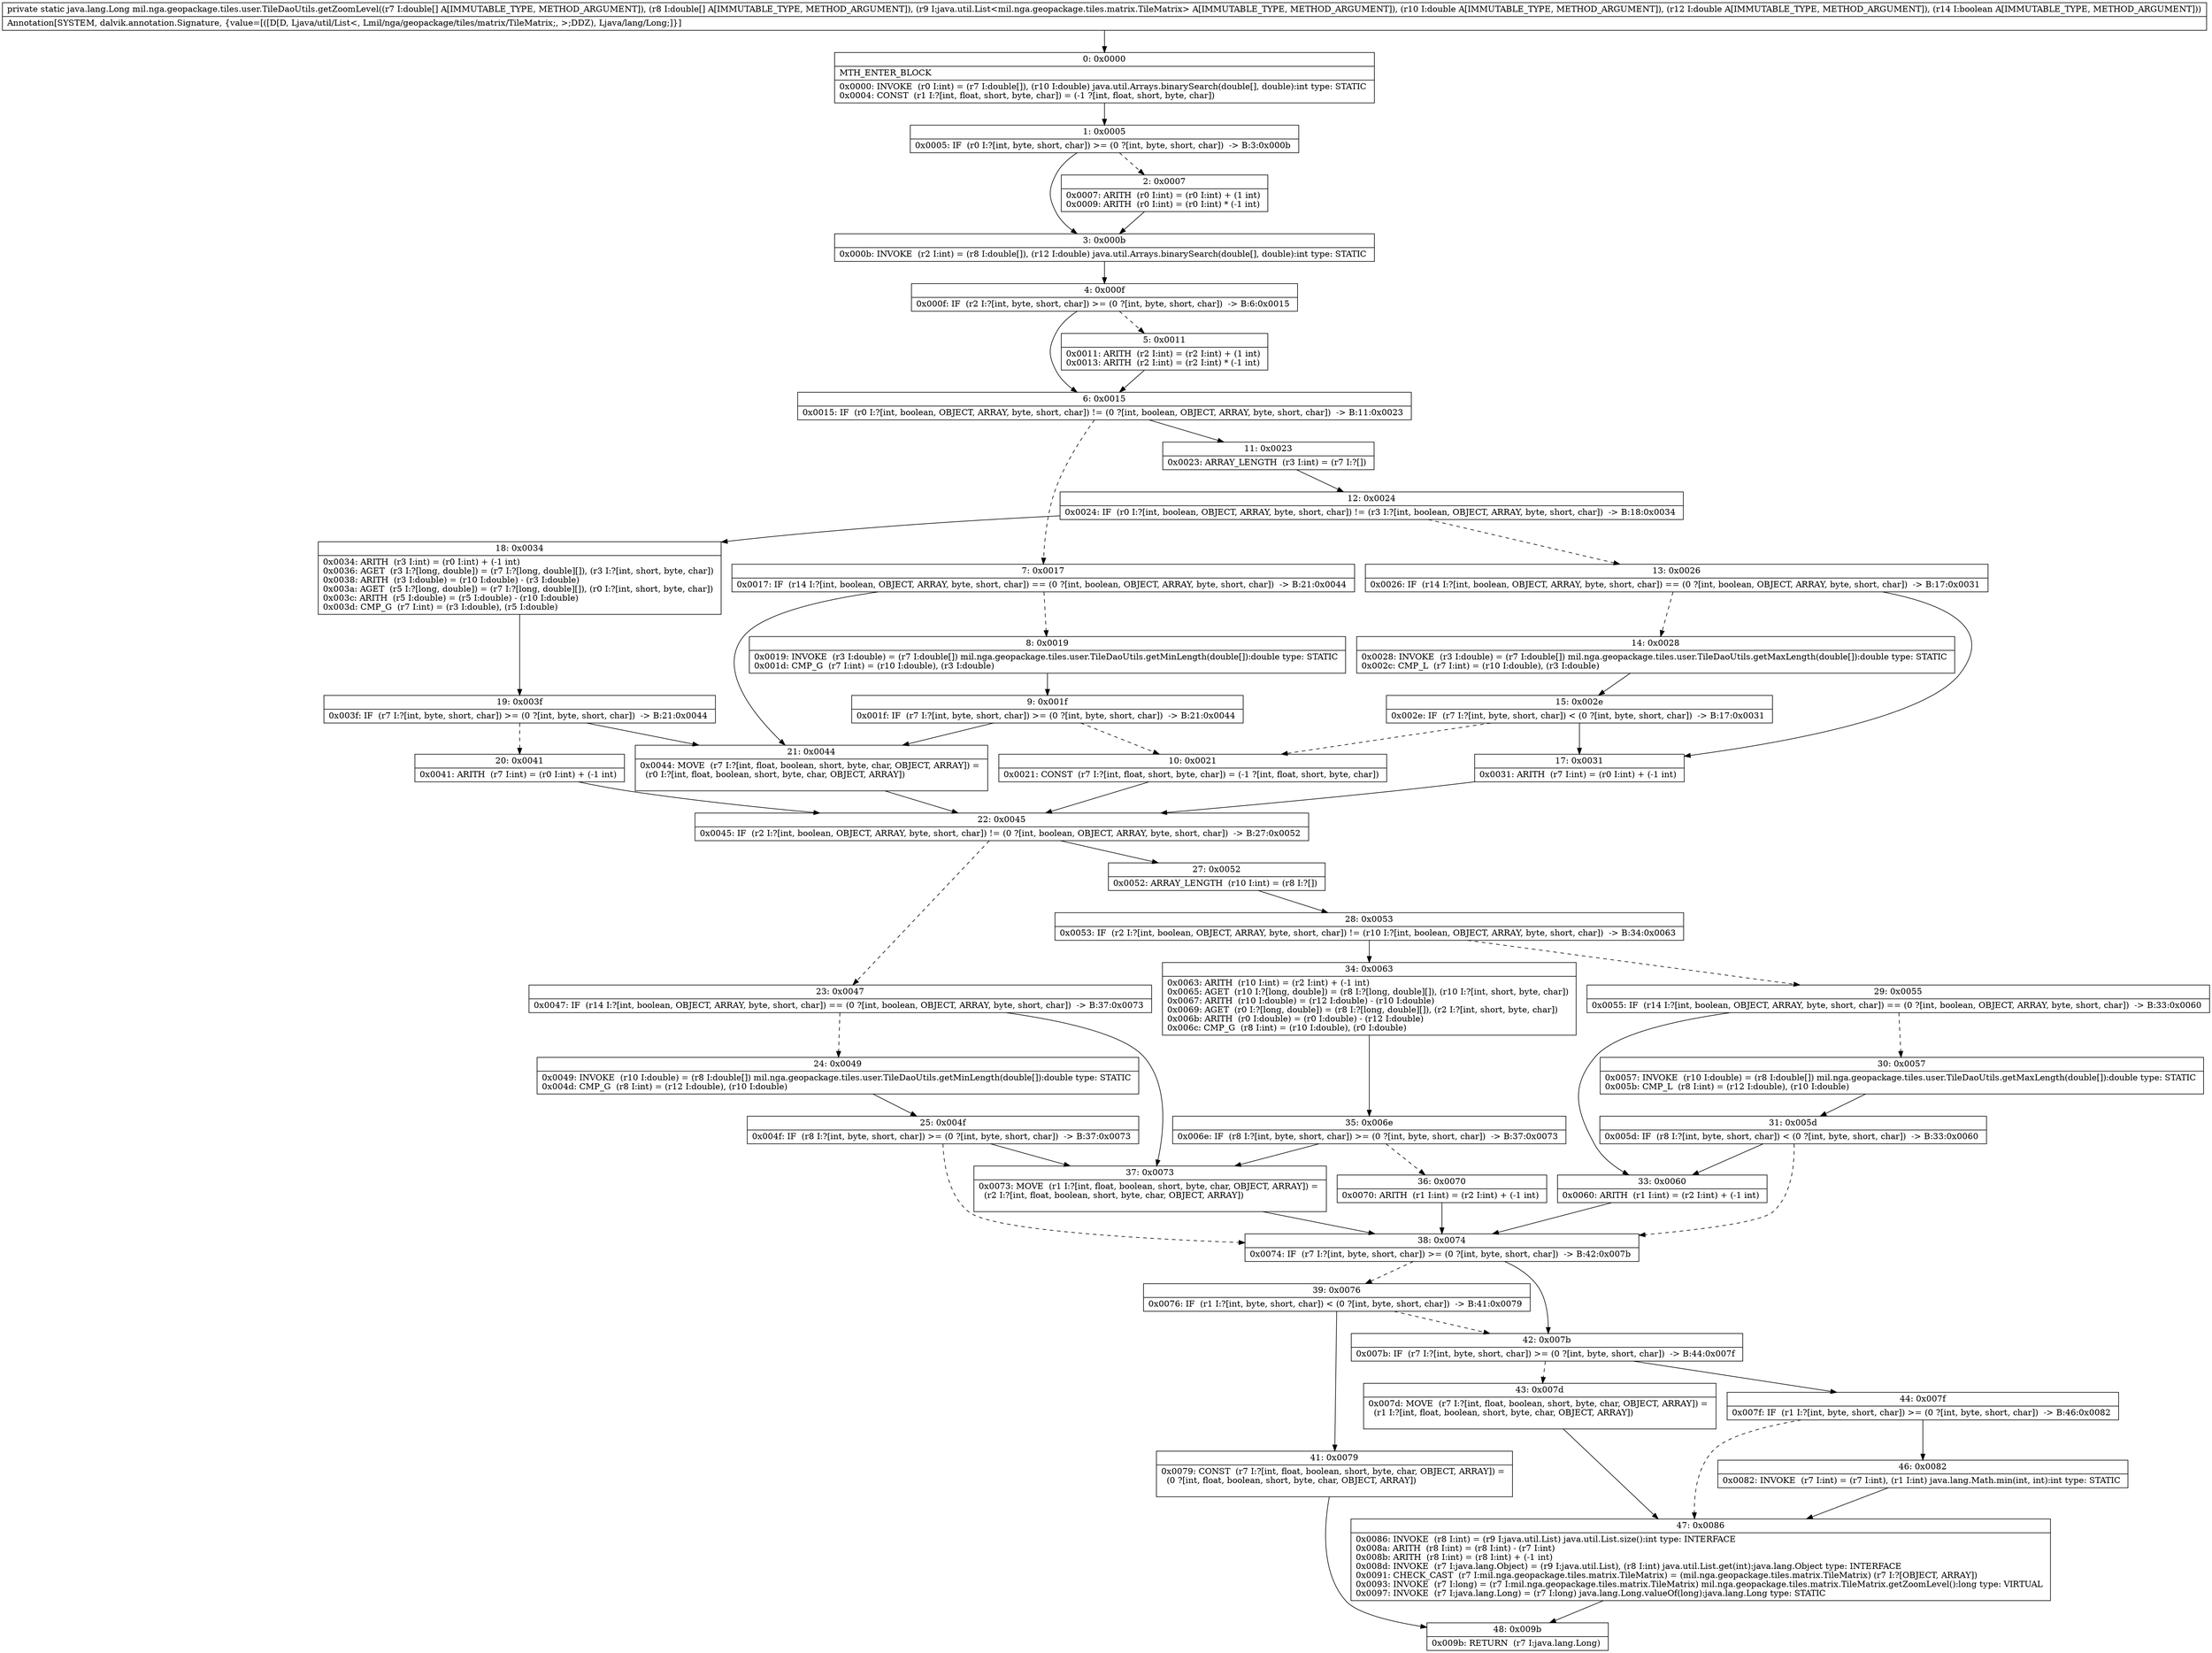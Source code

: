 digraph "CFG formil.nga.geopackage.tiles.user.TileDaoUtils.getZoomLevel([D[DLjava\/util\/List;DDZ)Ljava\/lang\/Long;" {
Node_0 [shape=record,label="{0\:\ 0x0000|MTH_ENTER_BLOCK\l|0x0000: INVOKE  (r0 I:int) = (r7 I:double[]), (r10 I:double) java.util.Arrays.binarySearch(double[], double):int type: STATIC \l0x0004: CONST  (r1 I:?[int, float, short, byte, char]) = (\-1 ?[int, float, short, byte, char]) \l}"];
Node_1 [shape=record,label="{1\:\ 0x0005|0x0005: IF  (r0 I:?[int, byte, short, char]) \>= (0 ?[int, byte, short, char])  \-\> B:3:0x000b \l}"];
Node_2 [shape=record,label="{2\:\ 0x0007|0x0007: ARITH  (r0 I:int) = (r0 I:int) + (1 int) \l0x0009: ARITH  (r0 I:int) = (r0 I:int) * (\-1 int) \l}"];
Node_3 [shape=record,label="{3\:\ 0x000b|0x000b: INVOKE  (r2 I:int) = (r8 I:double[]), (r12 I:double) java.util.Arrays.binarySearch(double[], double):int type: STATIC \l}"];
Node_4 [shape=record,label="{4\:\ 0x000f|0x000f: IF  (r2 I:?[int, byte, short, char]) \>= (0 ?[int, byte, short, char])  \-\> B:6:0x0015 \l}"];
Node_5 [shape=record,label="{5\:\ 0x0011|0x0011: ARITH  (r2 I:int) = (r2 I:int) + (1 int) \l0x0013: ARITH  (r2 I:int) = (r2 I:int) * (\-1 int) \l}"];
Node_6 [shape=record,label="{6\:\ 0x0015|0x0015: IF  (r0 I:?[int, boolean, OBJECT, ARRAY, byte, short, char]) != (0 ?[int, boolean, OBJECT, ARRAY, byte, short, char])  \-\> B:11:0x0023 \l}"];
Node_7 [shape=record,label="{7\:\ 0x0017|0x0017: IF  (r14 I:?[int, boolean, OBJECT, ARRAY, byte, short, char]) == (0 ?[int, boolean, OBJECT, ARRAY, byte, short, char])  \-\> B:21:0x0044 \l}"];
Node_8 [shape=record,label="{8\:\ 0x0019|0x0019: INVOKE  (r3 I:double) = (r7 I:double[]) mil.nga.geopackage.tiles.user.TileDaoUtils.getMinLength(double[]):double type: STATIC \l0x001d: CMP_G  (r7 I:int) = (r10 I:double), (r3 I:double) \l}"];
Node_9 [shape=record,label="{9\:\ 0x001f|0x001f: IF  (r7 I:?[int, byte, short, char]) \>= (0 ?[int, byte, short, char])  \-\> B:21:0x0044 \l}"];
Node_10 [shape=record,label="{10\:\ 0x0021|0x0021: CONST  (r7 I:?[int, float, short, byte, char]) = (\-1 ?[int, float, short, byte, char]) \l}"];
Node_11 [shape=record,label="{11\:\ 0x0023|0x0023: ARRAY_LENGTH  (r3 I:int) = (r7 I:?[]) \l}"];
Node_12 [shape=record,label="{12\:\ 0x0024|0x0024: IF  (r0 I:?[int, boolean, OBJECT, ARRAY, byte, short, char]) != (r3 I:?[int, boolean, OBJECT, ARRAY, byte, short, char])  \-\> B:18:0x0034 \l}"];
Node_13 [shape=record,label="{13\:\ 0x0026|0x0026: IF  (r14 I:?[int, boolean, OBJECT, ARRAY, byte, short, char]) == (0 ?[int, boolean, OBJECT, ARRAY, byte, short, char])  \-\> B:17:0x0031 \l}"];
Node_14 [shape=record,label="{14\:\ 0x0028|0x0028: INVOKE  (r3 I:double) = (r7 I:double[]) mil.nga.geopackage.tiles.user.TileDaoUtils.getMaxLength(double[]):double type: STATIC \l0x002c: CMP_L  (r7 I:int) = (r10 I:double), (r3 I:double) \l}"];
Node_15 [shape=record,label="{15\:\ 0x002e|0x002e: IF  (r7 I:?[int, byte, short, char]) \< (0 ?[int, byte, short, char])  \-\> B:17:0x0031 \l}"];
Node_17 [shape=record,label="{17\:\ 0x0031|0x0031: ARITH  (r7 I:int) = (r0 I:int) + (\-1 int) \l}"];
Node_18 [shape=record,label="{18\:\ 0x0034|0x0034: ARITH  (r3 I:int) = (r0 I:int) + (\-1 int) \l0x0036: AGET  (r3 I:?[long, double]) = (r7 I:?[long, double][]), (r3 I:?[int, short, byte, char]) \l0x0038: ARITH  (r3 I:double) = (r10 I:double) \- (r3 I:double) \l0x003a: AGET  (r5 I:?[long, double]) = (r7 I:?[long, double][]), (r0 I:?[int, short, byte, char]) \l0x003c: ARITH  (r5 I:double) = (r5 I:double) \- (r10 I:double) \l0x003d: CMP_G  (r7 I:int) = (r3 I:double), (r5 I:double) \l}"];
Node_19 [shape=record,label="{19\:\ 0x003f|0x003f: IF  (r7 I:?[int, byte, short, char]) \>= (0 ?[int, byte, short, char])  \-\> B:21:0x0044 \l}"];
Node_20 [shape=record,label="{20\:\ 0x0041|0x0041: ARITH  (r7 I:int) = (r0 I:int) + (\-1 int) \l}"];
Node_21 [shape=record,label="{21\:\ 0x0044|0x0044: MOVE  (r7 I:?[int, float, boolean, short, byte, char, OBJECT, ARRAY]) = \l  (r0 I:?[int, float, boolean, short, byte, char, OBJECT, ARRAY])\l \l}"];
Node_22 [shape=record,label="{22\:\ 0x0045|0x0045: IF  (r2 I:?[int, boolean, OBJECT, ARRAY, byte, short, char]) != (0 ?[int, boolean, OBJECT, ARRAY, byte, short, char])  \-\> B:27:0x0052 \l}"];
Node_23 [shape=record,label="{23\:\ 0x0047|0x0047: IF  (r14 I:?[int, boolean, OBJECT, ARRAY, byte, short, char]) == (0 ?[int, boolean, OBJECT, ARRAY, byte, short, char])  \-\> B:37:0x0073 \l}"];
Node_24 [shape=record,label="{24\:\ 0x0049|0x0049: INVOKE  (r10 I:double) = (r8 I:double[]) mil.nga.geopackage.tiles.user.TileDaoUtils.getMinLength(double[]):double type: STATIC \l0x004d: CMP_G  (r8 I:int) = (r12 I:double), (r10 I:double) \l}"];
Node_25 [shape=record,label="{25\:\ 0x004f|0x004f: IF  (r8 I:?[int, byte, short, char]) \>= (0 ?[int, byte, short, char])  \-\> B:37:0x0073 \l}"];
Node_27 [shape=record,label="{27\:\ 0x0052|0x0052: ARRAY_LENGTH  (r10 I:int) = (r8 I:?[]) \l}"];
Node_28 [shape=record,label="{28\:\ 0x0053|0x0053: IF  (r2 I:?[int, boolean, OBJECT, ARRAY, byte, short, char]) != (r10 I:?[int, boolean, OBJECT, ARRAY, byte, short, char])  \-\> B:34:0x0063 \l}"];
Node_29 [shape=record,label="{29\:\ 0x0055|0x0055: IF  (r14 I:?[int, boolean, OBJECT, ARRAY, byte, short, char]) == (0 ?[int, boolean, OBJECT, ARRAY, byte, short, char])  \-\> B:33:0x0060 \l}"];
Node_30 [shape=record,label="{30\:\ 0x0057|0x0057: INVOKE  (r10 I:double) = (r8 I:double[]) mil.nga.geopackage.tiles.user.TileDaoUtils.getMaxLength(double[]):double type: STATIC \l0x005b: CMP_L  (r8 I:int) = (r12 I:double), (r10 I:double) \l}"];
Node_31 [shape=record,label="{31\:\ 0x005d|0x005d: IF  (r8 I:?[int, byte, short, char]) \< (0 ?[int, byte, short, char])  \-\> B:33:0x0060 \l}"];
Node_33 [shape=record,label="{33\:\ 0x0060|0x0060: ARITH  (r1 I:int) = (r2 I:int) + (\-1 int) \l}"];
Node_34 [shape=record,label="{34\:\ 0x0063|0x0063: ARITH  (r10 I:int) = (r2 I:int) + (\-1 int) \l0x0065: AGET  (r10 I:?[long, double]) = (r8 I:?[long, double][]), (r10 I:?[int, short, byte, char]) \l0x0067: ARITH  (r10 I:double) = (r12 I:double) \- (r10 I:double) \l0x0069: AGET  (r0 I:?[long, double]) = (r8 I:?[long, double][]), (r2 I:?[int, short, byte, char]) \l0x006b: ARITH  (r0 I:double) = (r0 I:double) \- (r12 I:double) \l0x006c: CMP_G  (r8 I:int) = (r10 I:double), (r0 I:double) \l}"];
Node_35 [shape=record,label="{35\:\ 0x006e|0x006e: IF  (r8 I:?[int, byte, short, char]) \>= (0 ?[int, byte, short, char])  \-\> B:37:0x0073 \l}"];
Node_36 [shape=record,label="{36\:\ 0x0070|0x0070: ARITH  (r1 I:int) = (r2 I:int) + (\-1 int) \l}"];
Node_37 [shape=record,label="{37\:\ 0x0073|0x0073: MOVE  (r1 I:?[int, float, boolean, short, byte, char, OBJECT, ARRAY]) = \l  (r2 I:?[int, float, boolean, short, byte, char, OBJECT, ARRAY])\l \l}"];
Node_38 [shape=record,label="{38\:\ 0x0074|0x0074: IF  (r7 I:?[int, byte, short, char]) \>= (0 ?[int, byte, short, char])  \-\> B:42:0x007b \l}"];
Node_39 [shape=record,label="{39\:\ 0x0076|0x0076: IF  (r1 I:?[int, byte, short, char]) \< (0 ?[int, byte, short, char])  \-\> B:41:0x0079 \l}"];
Node_41 [shape=record,label="{41\:\ 0x0079|0x0079: CONST  (r7 I:?[int, float, boolean, short, byte, char, OBJECT, ARRAY]) = \l  (0 ?[int, float, boolean, short, byte, char, OBJECT, ARRAY])\l \l}"];
Node_42 [shape=record,label="{42\:\ 0x007b|0x007b: IF  (r7 I:?[int, byte, short, char]) \>= (0 ?[int, byte, short, char])  \-\> B:44:0x007f \l}"];
Node_43 [shape=record,label="{43\:\ 0x007d|0x007d: MOVE  (r7 I:?[int, float, boolean, short, byte, char, OBJECT, ARRAY]) = \l  (r1 I:?[int, float, boolean, short, byte, char, OBJECT, ARRAY])\l \l}"];
Node_44 [shape=record,label="{44\:\ 0x007f|0x007f: IF  (r1 I:?[int, byte, short, char]) \>= (0 ?[int, byte, short, char])  \-\> B:46:0x0082 \l}"];
Node_46 [shape=record,label="{46\:\ 0x0082|0x0082: INVOKE  (r7 I:int) = (r7 I:int), (r1 I:int) java.lang.Math.min(int, int):int type: STATIC \l}"];
Node_47 [shape=record,label="{47\:\ 0x0086|0x0086: INVOKE  (r8 I:int) = (r9 I:java.util.List) java.util.List.size():int type: INTERFACE \l0x008a: ARITH  (r8 I:int) = (r8 I:int) \- (r7 I:int) \l0x008b: ARITH  (r8 I:int) = (r8 I:int) + (\-1 int) \l0x008d: INVOKE  (r7 I:java.lang.Object) = (r9 I:java.util.List), (r8 I:int) java.util.List.get(int):java.lang.Object type: INTERFACE \l0x0091: CHECK_CAST  (r7 I:mil.nga.geopackage.tiles.matrix.TileMatrix) = (mil.nga.geopackage.tiles.matrix.TileMatrix) (r7 I:?[OBJECT, ARRAY]) \l0x0093: INVOKE  (r7 I:long) = (r7 I:mil.nga.geopackage.tiles.matrix.TileMatrix) mil.nga.geopackage.tiles.matrix.TileMatrix.getZoomLevel():long type: VIRTUAL \l0x0097: INVOKE  (r7 I:java.lang.Long) = (r7 I:long) java.lang.Long.valueOf(long):java.lang.Long type: STATIC \l}"];
Node_48 [shape=record,label="{48\:\ 0x009b|0x009b: RETURN  (r7 I:java.lang.Long) \l}"];
MethodNode[shape=record,label="{private static java.lang.Long mil.nga.geopackage.tiles.user.TileDaoUtils.getZoomLevel((r7 I:double[] A[IMMUTABLE_TYPE, METHOD_ARGUMENT]), (r8 I:double[] A[IMMUTABLE_TYPE, METHOD_ARGUMENT]), (r9 I:java.util.List\<mil.nga.geopackage.tiles.matrix.TileMatrix\> A[IMMUTABLE_TYPE, METHOD_ARGUMENT]), (r10 I:double A[IMMUTABLE_TYPE, METHOD_ARGUMENT]), (r12 I:double A[IMMUTABLE_TYPE, METHOD_ARGUMENT]), (r14 I:boolean A[IMMUTABLE_TYPE, METHOD_ARGUMENT]))  | Annotation[SYSTEM, dalvik.annotation.Signature, \{value=[([D[D, Ljava\/util\/List\<, Lmil\/nga\/geopackage\/tiles\/matrix\/TileMatrix;, \>;DDZ), Ljava\/lang\/Long;]\}]\l}"];
MethodNode -> Node_0;
Node_0 -> Node_1;
Node_1 -> Node_2[style=dashed];
Node_1 -> Node_3;
Node_2 -> Node_3;
Node_3 -> Node_4;
Node_4 -> Node_5[style=dashed];
Node_4 -> Node_6;
Node_5 -> Node_6;
Node_6 -> Node_7[style=dashed];
Node_6 -> Node_11;
Node_7 -> Node_8[style=dashed];
Node_7 -> Node_21;
Node_8 -> Node_9;
Node_9 -> Node_10[style=dashed];
Node_9 -> Node_21;
Node_10 -> Node_22;
Node_11 -> Node_12;
Node_12 -> Node_13[style=dashed];
Node_12 -> Node_18;
Node_13 -> Node_14[style=dashed];
Node_13 -> Node_17;
Node_14 -> Node_15;
Node_15 -> Node_17;
Node_15 -> Node_10[style=dashed];
Node_17 -> Node_22;
Node_18 -> Node_19;
Node_19 -> Node_20[style=dashed];
Node_19 -> Node_21;
Node_20 -> Node_22;
Node_21 -> Node_22;
Node_22 -> Node_23[style=dashed];
Node_22 -> Node_27;
Node_23 -> Node_24[style=dashed];
Node_23 -> Node_37;
Node_24 -> Node_25;
Node_25 -> Node_37;
Node_25 -> Node_38[style=dashed];
Node_27 -> Node_28;
Node_28 -> Node_29[style=dashed];
Node_28 -> Node_34;
Node_29 -> Node_30[style=dashed];
Node_29 -> Node_33;
Node_30 -> Node_31;
Node_31 -> Node_33;
Node_31 -> Node_38[style=dashed];
Node_33 -> Node_38;
Node_34 -> Node_35;
Node_35 -> Node_36[style=dashed];
Node_35 -> Node_37;
Node_36 -> Node_38;
Node_37 -> Node_38;
Node_38 -> Node_39[style=dashed];
Node_38 -> Node_42;
Node_39 -> Node_41;
Node_39 -> Node_42[style=dashed];
Node_41 -> Node_48;
Node_42 -> Node_43[style=dashed];
Node_42 -> Node_44;
Node_43 -> Node_47;
Node_44 -> Node_46;
Node_44 -> Node_47[style=dashed];
Node_46 -> Node_47;
Node_47 -> Node_48;
}

